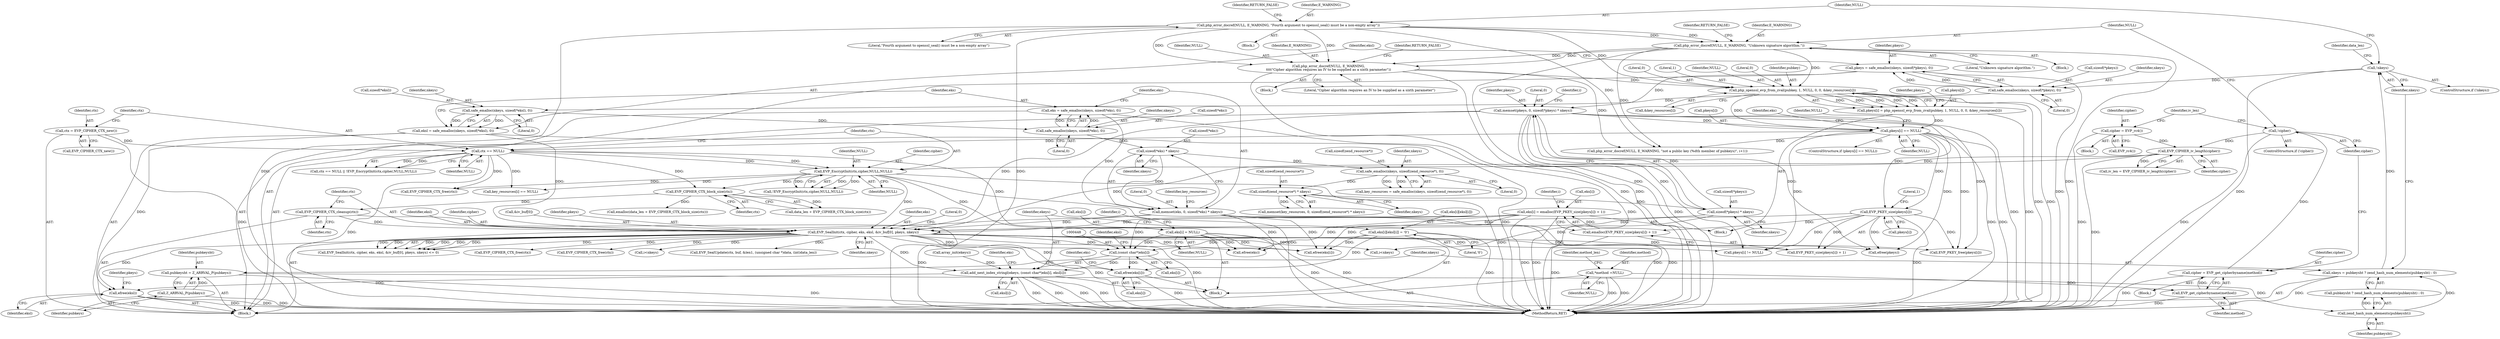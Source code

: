 digraph "0_php_91826a311dd37f4c4e5d605fa7af331e80ddd4c3@pointer" {
"1000447" [label="(Call,(const char*)eks[i])"];
"1000459" [label="(Call,eks[i] = NULL)"];
"1000337" [label="(Call,EVP_EncryptInit(ctx,cipher,NULL,NULL))"];
"1000333" [label="(Call,ctx == NULL)"];
"1000328" [label="(Call,ctx = EVP_CIPHER_CTX_new())"];
"1000299" [label="(Call,pkeys[i] == NULL)"];
"1000284" [label="(Call,pkeys[i] = php_openssl_evp_from_zval(pubkey, 1, NULL, 0, 0, &key_resources[i]))"];
"1000288" [label="(Call,php_openssl_evp_from_zval(pubkey, 1, NULL, 0, 0, &key_resources[i]))"];
"1000199" [label="(Call,php_error_docref(NULL, E_WARNING, \"Unknown signature algorithm.\"))"];
"1000180" [label="(Call,php_error_docref(NULL, E_WARNING, \"Fourth argument to openssl_seal() must be a non-empty array\"))"];
"1000221" [label="(Call,php_error_docref(NULL, E_WARNING,\n\t\t\t\t\"Cipher algorithm requires an IV to be supplied as a sixth parameter\"))"];
"1000272" [label="(Call,memset(pkeys, 0, sizeof(*pkeys) * nkeys))"];
"1000226" [label="(Call,pkeys = safe_emalloc(nkeys, sizeof(*pkeys), 0))"];
"1000228" [label="(Call,safe_emalloc(nkeys, sizeof(*pkeys), 0))"];
"1000177" [label="(Call,!nkeys)"];
"1000169" [label="(Call,nkeys = pubkeysht ? zend_hash_num_elements(pubkeysht) : 0)"];
"1000173" [label="(Call,zend_hash_num_elements(pubkeysht))"];
"1000165" [label="(Call,pubkeysht = Z_ARRVAL_P(pubkeys))"];
"1000167" [label="(Call,Z_ARRVAL_P(pubkeys))"];
"1000275" [label="(Call,sizeof(*pkeys) * nkeys)"];
"1000268" [label="(Call,sizeof(zend_resource*) * nkeys)"];
"1000260" [label="(Call,safe_emalloc(nkeys, sizeof(zend_resource*), 0))"];
"1000253" [label="(Call,sizeof(*eks) * nkeys)"];
"1000244" [label="(Call,safe_emalloc(nkeys, sizeof(*eks), 0))"];
"1000236" [label="(Call,safe_emalloc(nkeys, sizeof(*eksl), 0))"];
"1000211" [label="(Call,EVP_CIPHER_iv_length(cipher))"];
"1000206" [label="(Call,cipher = EVP_rc4())"];
"1000196" [label="(Call,!cipher)"];
"1000191" [label="(Call,cipher = EVP_get_cipherbyname(method))"];
"1000193" [label="(Call,EVP_get_cipherbyname(method))"];
"1000132" [label="(Call,*method =NULL)"];
"1000314" [label="(Call,eks[i] = emalloc(EVP_PKEY_size(pkeys[i]) + 1))"];
"1000318" [label="(Call,emalloc(EVP_PKEY_size(pkeys[i]) + 1))"];
"1000320" [label="(Call,EVP_PKEY_size(pkeys[i]))"];
"1000436" [label="(Call,eks[i][eksl[i]] = '\0')"];
"1000360" [label="(Call,EVP_SealInit(ctx, cipher, eks, eksl, &iv_buf[0], pkeys, nkeys))"];
"1000355" [label="(Call,EVP_CIPHER_CTX_cleanup(ctx))"];
"1000353" [label="(Call,EVP_CIPHER_CTX_block_size(ctx))"];
"1000250" [label="(Call,memset(eks, 0, sizeof(*eks) * nkeys))"];
"1000242" [label="(Call,eks = safe_emalloc(nkeys, sizeof(*eks), 0))"];
"1000234" [label="(Call,eksl = safe_emalloc(nkeys, sizeof(*eksl), 0))"];
"1000445" [label="(Call,add_next_index_stringl(ekeys, (const char*)eks[i], eksl[i]))"];
"1000531" [label="(Call,efree(eksl))"];
"1000455" [label="(Call,efree(eks[i]))"];
"1000166" [label="(Identifier,pubkeysht)"];
"1000293" [label="(Literal,0)"];
"1000272" [label="(Call,memset(pkeys, 0, sizeof(*pkeys) * nkeys))"];
"1000321" [label="(Call,pkeys[i])"];
"1000532" [label="(Identifier,eksl)"];
"1000221" [label="(Call,php_error_docref(NULL, E_WARNING,\n\t\t\t\t\"Cipher algorithm requires an IV to be supplied as a sixth parameter\"))"];
"1000203" [label="(Identifier,RETURN_FALSE)"];
"1000242" [label="(Call,eks = safe_emalloc(nkeys, sizeof(*eks), 0))"];
"1000343" [label="(Call,EVP_CIPHER_CTX_free(ctx))"];
"1000168" [label="(Identifier,pubkeys)"];
"1000246" [label="(Call,sizeof(*eks))"];
"1000262" [label="(Call,sizeof(zend_resource*))"];
"1000356" [label="(Identifier,ctx)"];
"1000290" [label="(Literal,1)"];
"1000192" [label="(Identifier,cipher)"];
"1000424" [label="(Call,array_init(ekeys))"];
"1000456" [label="(Call,eks[i])"];
"1000374" [label="(Call,EVP_SealUpdate(ctx, buf, &len1, (unsigned char *)data, (int)data_len))"];
"1000194" [label="(Identifier,method)"];
"1000169" [label="(Call,nkeys = pubkeysht ? zend_hash_num_elements(pubkeysht) : 0)"];
"1000170" [label="(Identifier,nkeys)"];
"1000351" [label="(Call,data_len + EVP_CIPHER_CTX_block_size(ctx))"];
"1000238" [label="(Call,sizeof(*eksl))"];
"1000326" [label="(Identifier,i)"];
"1000209" [label="(Call,iv_len = EVP_CIPHER_iv_length(cipher))"];
"1000195" [label="(ControlStructure,if (!cipher))"];
"1000165" [label="(Call,pubkeysht = Z_ARRVAL_P(pubkeys))"];
"1000132" [label="(Call,*method =NULL)"];
"1000510" [label="(Call,pkeys[i] != NULL)"];
"1000252" [label="(Literal,0)"];
"1000178" [label="(Identifier,nkeys)"];
"1000167" [label="(Call,Z_ARRVAL_P(pubkeys))"];
"1000364" [label="(Identifier,eksl)"];
"1000180" [label="(Call,php_error_docref(NULL, E_WARNING, \"Fourth argument to openssl_seal() must be a non-empty array\"))"];
"1000353" [label="(Call,EVP_CIPHER_CTX_block_size(ctx))"];
"1000533" [label="(Call,efree(pkeys))"];
"1000460" [label="(Call,eks[i])"];
"1000260" [label="(Call,safe_emalloc(nkeys, sizeof(zend_resource*), 0))"];
"1000234" [label="(Call,eksl = safe_emalloc(nkeys, sizeof(*eksl), 0))"];
"1000134" [label="(Identifier,NULL)"];
"1000370" [label="(Identifier,nkeys)"];
"1000362" [label="(Identifier,cipher)"];
"1000191" [label="(Call,cipher = EVP_get_cipherbyname(method))"];
"1000320" [label="(Call,EVP_PKEY_size(pkeys[i]))"];
"1000284" [label="(Call,pkeys[i] = php_openssl_evp_from_zval(pubkey, 1, NULL, 0, 0, &key_resources[i]))"];
"1000226" [label="(Call,pkeys = safe_emalloc(nkeys, sizeof(*pkeys), 0))"];
"1000268" [label="(Call,sizeof(zend_resource*) * nkeys)"];
"1000197" [label="(Identifier,cipher)"];
"1000525" [label="(Call,efree(eks[i]))"];
"1000315" [label="(Call,eks[i])"];
"1000337" [label="(Call,EVP_EncryptInit(ctx,cipher,NULL,NULL))"];
"1000177" [label="(Call,!nkeys)"];
"1000212" [label="(Identifier,cipher)"];
"1000294" [label="(Call,&key_resources[i])"];
"1000291" [label="(Identifier,NULL)"];
"1000251" [label="(Identifier,eks)"];
"1000259" [label="(Identifier,key_resources)"];
"1000208" [label="(Call,EVP_rc4())"];
"1000446" [label="(Identifier,ekeys)"];
"1000244" [label="(Call,safe_emalloc(nkeys, sizeof(*eks), 0))"];
"1000220" [label="(Block,)"];
"1000249" [label="(Literal,0)"];
"1000330" [label="(Call,EVP_CIPHER_CTX_new())"];
"1000237" [label="(Identifier,nkeys)"];
"1000261" [label="(Identifier,nkeys)"];
"1000171" [label="(Call,pubkeysht ? zend_hash_num_elements(pubkeysht) : 0)"];
"1000279" [label="(Identifier,nkeys)"];
"1000241" [label="(Literal,0)"];
"1000332" [label="(Call,ctx == NULL || !EVP_EncryptInit(ctx,cipher,NULL,NULL))"];
"1000207" [label="(Identifier,cipher)"];
"1000182" [label="(Identifier,E_WARNING)"];
"1000183" [label="(Literal,\"Fourth argument to openssl_seal() must be a non-empty array\")"];
"1000531" [label="(Call,efree(eksl))"];
"1000200" [label="(Identifier,NULL)"];
"1000361" [label="(Identifier,ctx)"];
"1000264" [label="(Literal,0)"];
"1000184" [label="(Identifier,RETURN_FALSE)"];
"1000336" [label="(Call,!EVP_EncryptInit(ctx,cipher,NULL,NULL))"];
"1000257" [label="(Identifier,nkeys)"];
"1000205" [label="(Block,)"];
"1000452" [label="(Call,eksl[i])"];
"1000245" [label="(Identifier,nkeys)"];
"1000459" [label="(Call,eks[i] = NULL)"];
"1000224" [label="(Literal,\"Cipher algorithm requires an IV to be supplied as a sixth parameter\")"];
"1000292" [label="(Literal,0)"];
"1000340" [label="(Identifier,NULL)"];
"1000186" [label="(Identifier,data_len)"];
"1000365" [label="(Call,&iv_buf[0])"];
"1000497" [label="(Call,i<nkeys)"];
"1000463" [label="(Identifier,NULL)"];
"1000300" [label="(Call,pkeys[i])"];
"1000359" [label="(Call,EVP_SealInit(ctx, cipher, eks, eksl, &iv_buf[0], pkeys, nkeys) <= 0)"];
"1000206" [label="(Call,cipher = EVP_rc4())"];
"1000210" [label="(Identifier,iv_len)"];
"1000354" [label="(Identifier,ctx)"];
"1000335" [label="(Identifier,NULL)"];
"1000299" [label="(Call,pkeys[i] == NULL)"];
"1000137" [label="(Identifier,method_len)"];
"1000181" [label="(Identifier,NULL)"];
"1000329" [label="(Identifier,ctx)"];
"1000305" [label="(Call,php_error_docref(NULL, E_WARNING, \"not a public key (%dth member of pubkeys)\", i+1))"];
"1000190" [label="(Block,)"];
"1000258" [label="(Call,key_resources = safe_emalloc(nkeys, sizeof(zend_resource*), 0))"];
"1000324" [label="(Literal,1)"];
"1000301" [label="(Identifier,pkeys)"];
"1000369" [label="(Identifier,pkeys)"];
"1000490" [label="(Call,EVP_CIPHER_CTX_free(ctx))"];
"1000444" [label="(Literal,'\0')"];
"1000276" [label="(Call,sizeof(*pkeys))"];
"1000228" [label="(Call,safe_emalloc(nkeys, sizeof(*pkeys), 0))"];
"1000179" [label="(Block,)"];
"1000271" [label="(Identifier,nkeys)"];
"1000449" [label="(Call,eks[i])"];
"1000318" [label="(Call,emalloc(EVP_PKEY_size(pkeys[i]) + 1))"];
"1000227" [label="(Identifier,pkeys)"];
"1000201" [label="(Identifier,E_WARNING)"];
"1000196" [label="(Call,!cipher)"];
"1000288" [label="(Call,php_openssl_evp_from_zval(pubkey, 1, NULL, 0, 0, &key_resources[i]))"];
"1000243" [label="(Identifier,eks)"];
"1000436" [label="(Call,eks[i][eksl[i]] = '\0')"];
"1000537" [label="(MethodReturn,RET)"];
"1000461" [label="(Identifier,eks)"];
"1000341" [label="(Identifier,NULL)"];
"1000199" [label="(Call,php_error_docref(NULL, E_WARNING, \"Unknown signature algorithm.\"))"];
"1000273" [label="(Identifier,pkeys)"];
"1000338" [label="(Identifier,ctx)"];
"1000275" [label="(Call,sizeof(*pkeys) * nkeys)"];
"1000176" [label="(ControlStructure,if (!nkeys))"];
"1000236" [label="(Call,safe_emalloc(nkeys, sizeof(*eksl), 0))"];
"1000174" [label="(Identifier,pubkeysht)"];
"1000316" [label="(Identifier,eks)"];
"1000223" [label="(Identifier,E_WARNING)"];
"1000225" [label="(Identifier,RETURN_FALSE)"];
"1000457" [label="(Identifier,eks)"];
"1000355" [label="(Call,EVP_CIPHER_CTX_cleanup(ctx))"];
"1000363" [label="(Identifier,eks)"];
"1000193" [label="(Call,EVP_get_cipherbyname(method))"];
"1000516" [label="(Call,EVP_PKEY_free(pkeys[i]))"];
"1000222" [label="(Identifier,NULL)"];
"1000360" [label="(Call,EVP_SealInit(ctx, cipher, eks, eksl, &iv_buf[0], pkeys, nkeys))"];
"1000505" [label="(Call,key_resources[i] == NULL)"];
"1000235" [label="(Identifier,eksl)"];
"1000306" [label="(Identifier,NULL)"];
"1000211" [label="(Call,EVP_CIPHER_iv_length(cipher))"];
"1000453" [label="(Identifier,eksl)"];
"1000434" [label="(Identifier,i)"];
"1000435" [label="(Block,)"];
"1000202" [label="(Literal,\"Unknown signature algorithm.\")"];
"1000233" [label="(Literal,0)"];
"1000396" [label="(Call,EVP_CIPHER_CTX_free(ctx))"];
"1000534" [label="(Identifier,pkeys)"];
"1000105" [label="(Block,)"];
"1000173" [label="(Call,zend_hash_num_elements(pubkeysht))"];
"1000430" [label="(Call,i<nkeys)"];
"1000289" [label="(Identifier,pubkey)"];
"1000230" [label="(Call,sizeof(*pkeys))"];
"1000229" [label="(Identifier,nkeys)"];
"1000455" [label="(Call,efree(eks[i]))"];
"1000285" [label="(Call,pkeys[i])"];
"1000371" [label="(Literal,0)"];
"1000254" [label="(Call,sizeof(*eks))"];
"1000253" [label="(Call,sizeof(*eks) * nkeys)"];
"1000437" [label="(Call,eks[i][eksl[i]])"];
"1000303" [label="(Identifier,NULL)"];
"1000334" [label="(Identifier,ctx)"];
"1000283" [label="(Block,)"];
"1000447" [label="(Call,(const char*)eks[i])"];
"1000333" [label="(Call,ctx == NULL)"];
"1000314" [label="(Call,eks[i] = emalloc(EVP_PKEY_size(pkeys[i]) + 1))"];
"1000269" [label="(Call,sizeof(zend_resource*))"];
"1000350" [label="(Call,emalloc(data_len + EVP_CIPHER_CTX_block_size(ctx)))"];
"1000274" [label="(Literal,0)"];
"1000133" [label="(Identifier,method)"];
"1000298" [label="(ControlStructure,if (pkeys[i] == NULL))"];
"1000281" [label="(Identifier,i)"];
"1000250" [label="(Call,memset(eks, 0, sizeof(*eks) * nkeys))"];
"1000339" [label="(Identifier,cipher)"];
"1000328" [label="(Call,ctx = EVP_CIPHER_CTX_new())"];
"1000198" [label="(Block,)"];
"1000265" [label="(Call,memset(key_resources, 0, sizeof(zend_resource*) * nkeys))"];
"1000529" [label="(Call,efree(eks))"];
"1000445" [label="(Call,add_next_index_stringl(ekeys, (const char*)eks[i], eksl[i]))"];
"1000319" [label="(Call,EVP_PKEY_size(pkeys[i]) + 1)"];
"1000447" -> "1000445"  [label="AST: "];
"1000447" -> "1000449"  [label="CFG: "];
"1000448" -> "1000447"  [label="AST: "];
"1000449" -> "1000447"  [label="AST: "];
"1000453" -> "1000447"  [label="CFG: "];
"1000447" -> "1000445"  [label="DDG: "];
"1000459" -> "1000447"  [label="DDG: "];
"1000314" -> "1000447"  [label="DDG: "];
"1000436" -> "1000447"  [label="DDG: "];
"1000360" -> "1000447"  [label="DDG: "];
"1000447" -> "1000455"  [label="DDG: "];
"1000459" -> "1000435"  [label="AST: "];
"1000459" -> "1000463"  [label="CFG: "];
"1000460" -> "1000459"  [label="AST: "];
"1000463" -> "1000459"  [label="AST: "];
"1000434" -> "1000459"  [label="CFG: "];
"1000459" -> "1000537"  [label="DDG: "];
"1000459" -> "1000537"  [label="DDG: "];
"1000337" -> "1000459"  [label="DDG: "];
"1000333" -> "1000459"  [label="DDG: "];
"1000459" -> "1000525"  [label="DDG: "];
"1000459" -> "1000529"  [label="DDG: "];
"1000337" -> "1000336"  [label="AST: "];
"1000337" -> "1000341"  [label="CFG: "];
"1000338" -> "1000337"  [label="AST: "];
"1000339" -> "1000337"  [label="AST: "];
"1000340" -> "1000337"  [label="AST: "];
"1000341" -> "1000337"  [label="AST: "];
"1000336" -> "1000337"  [label="CFG: "];
"1000337" -> "1000537"  [label="DDG: "];
"1000337" -> "1000537"  [label="DDG: "];
"1000337" -> "1000336"  [label="DDG: "];
"1000337" -> "1000336"  [label="DDG: "];
"1000337" -> "1000336"  [label="DDG: "];
"1000333" -> "1000337"  [label="DDG: "];
"1000333" -> "1000337"  [label="DDG: "];
"1000211" -> "1000337"  [label="DDG: "];
"1000337" -> "1000343"  [label="DDG: "];
"1000337" -> "1000353"  [label="DDG: "];
"1000337" -> "1000360"  [label="DDG: "];
"1000337" -> "1000505"  [label="DDG: "];
"1000333" -> "1000332"  [label="AST: "];
"1000333" -> "1000335"  [label="CFG: "];
"1000334" -> "1000333"  [label="AST: "];
"1000335" -> "1000333"  [label="AST: "];
"1000338" -> "1000333"  [label="CFG: "];
"1000332" -> "1000333"  [label="CFG: "];
"1000333" -> "1000537"  [label="DDG: "];
"1000333" -> "1000332"  [label="DDG: "];
"1000333" -> "1000332"  [label="DDG: "];
"1000328" -> "1000333"  [label="DDG: "];
"1000299" -> "1000333"  [label="DDG: "];
"1000333" -> "1000343"  [label="DDG: "];
"1000333" -> "1000353"  [label="DDG: "];
"1000333" -> "1000505"  [label="DDG: "];
"1000328" -> "1000105"  [label="AST: "];
"1000328" -> "1000330"  [label="CFG: "];
"1000329" -> "1000328"  [label="AST: "];
"1000330" -> "1000328"  [label="AST: "];
"1000334" -> "1000328"  [label="CFG: "];
"1000328" -> "1000537"  [label="DDG: "];
"1000299" -> "1000298"  [label="AST: "];
"1000299" -> "1000303"  [label="CFG: "];
"1000300" -> "1000299"  [label="AST: "];
"1000303" -> "1000299"  [label="AST: "];
"1000306" -> "1000299"  [label="CFG: "];
"1000316" -> "1000299"  [label="CFG: "];
"1000299" -> "1000537"  [label="DDG: "];
"1000299" -> "1000537"  [label="DDG: "];
"1000284" -> "1000299"  [label="DDG: "];
"1000272" -> "1000299"  [label="DDG: "];
"1000288" -> "1000299"  [label="DDG: "];
"1000299" -> "1000305"  [label="DDG: "];
"1000299" -> "1000320"  [label="DDG: "];
"1000299" -> "1000510"  [label="DDG: "];
"1000299" -> "1000516"  [label="DDG: "];
"1000299" -> "1000533"  [label="DDG: "];
"1000284" -> "1000283"  [label="AST: "];
"1000284" -> "1000288"  [label="CFG: "];
"1000285" -> "1000284"  [label="AST: "];
"1000288" -> "1000284"  [label="AST: "];
"1000301" -> "1000284"  [label="CFG: "];
"1000284" -> "1000537"  [label="DDG: "];
"1000288" -> "1000284"  [label="DDG: "];
"1000288" -> "1000284"  [label="DDG: "];
"1000288" -> "1000284"  [label="DDG: "];
"1000288" -> "1000284"  [label="DDG: "];
"1000288" -> "1000284"  [label="DDG: "];
"1000288" -> "1000294"  [label="CFG: "];
"1000289" -> "1000288"  [label="AST: "];
"1000290" -> "1000288"  [label="AST: "];
"1000291" -> "1000288"  [label="AST: "];
"1000292" -> "1000288"  [label="AST: "];
"1000293" -> "1000288"  [label="AST: "];
"1000294" -> "1000288"  [label="AST: "];
"1000288" -> "1000537"  [label="DDG: "];
"1000288" -> "1000537"  [label="DDG: "];
"1000199" -> "1000288"  [label="DDG: "];
"1000180" -> "1000288"  [label="DDG: "];
"1000221" -> "1000288"  [label="DDG: "];
"1000199" -> "1000198"  [label="AST: "];
"1000199" -> "1000202"  [label="CFG: "];
"1000200" -> "1000199"  [label="AST: "];
"1000201" -> "1000199"  [label="AST: "];
"1000202" -> "1000199"  [label="AST: "];
"1000203" -> "1000199"  [label="CFG: "];
"1000199" -> "1000537"  [label="DDG: "];
"1000199" -> "1000537"  [label="DDG: "];
"1000180" -> "1000199"  [label="DDG: "];
"1000180" -> "1000199"  [label="DDG: "];
"1000199" -> "1000221"  [label="DDG: "];
"1000199" -> "1000221"  [label="DDG: "];
"1000199" -> "1000305"  [label="DDG: "];
"1000180" -> "1000179"  [label="AST: "];
"1000180" -> "1000183"  [label="CFG: "];
"1000181" -> "1000180"  [label="AST: "];
"1000182" -> "1000180"  [label="AST: "];
"1000183" -> "1000180"  [label="AST: "];
"1000184" -> "1000180"  [label="CFG: "];
"1000180" -> "1000537"  [label="DDG: "];
"1000180" -> "1000537"  [label="DDG: "];
"1000180" -> "1000221"  [label="DDG: "];
"1000180" -> "1000221"  [label="DDG: "];
"1000180" -> "1000305"  [label="DDG: "];
"1000221" -> "1000220"  [label="AST: "];
"1000221" -> "1000224"  [label="CFG: "];
"1000222" -> "1000221"  [label="AST: "];
"1000223" -> "1000221"  [label="AST: "];
"1000224" -> "1000221"  [label="AST: "];
"1000225" -> "1000221"  [label="CFG: "];
"1000221" -> "1000537"  [label="DDG: "];
"1000221" -> "1000537"  [label="DDG: "];
"1000221" -> "1000305"  [label="DDG: "];
"1000272" -> "1000105"  [label="AST: "];
"1000272" -> "1000275"  [label="CFG: "];
"1000273" -> "1000272"  [label="AST: "];
"1000274" -> "1000272"  [label="AST: "];
"1000275" -> "1000272"  [label="AST: "];
"1000281" -> "1000272"  [label="CFG: "];
"1000272" -> "1000537"  [label="DDG: "];
"1000272" -> "1000537"  [label="DDG: "];
"1000226" -> "1000272"  [label="DDG: "];
"1000275" -> "1000272"  [label="DDG: "];
"1000272" -> "1000320"  [label="DDG: "];
"1000272" -> "1000360"  [label="DDG: "];
"1000272" -> "1000510"  [label="DDG: "];
"1000272" -> "1000516"  [label="DDG: "];
"1000272" -> "1000533"  [label="DDG: "];
"1000226" -> "1000105"  [label="AST: "];
"1000226" -> "1000228"  [label="CFG: "];
"1000227" -> "1000226"  [label="AST: "];
"1000228" -> "1000226"  [label="AST: "];
"1000235" -> "1000226"  [label="CFG: "];
"1000226" -> "1000537"  [label="DDG: "];
"1000228" -> "1000226"  [label="DDG: "];
"1000228" -> "1000226"  [label="DDG: "];
"1000228" -> "1000233"  [label="CFG: "];
"1000229" -> "1000228"  [label="AST: "];
"1000230" -> "1000228"  [label="AST: "];
"1000233" -> "1000228"  [label="AST: "];
"1000177" -> "1000228"  [label="DDG: "];
"1000228" -> "1000236"  [label="DDG: "];
"1000177" -> "1000176"  [label="AST: "];
"1000177" -> "1000178"  [label="CFG: "];
"1000178" -> "1000177"  [label="AST: "];
"1000181" -> "1000177"  [label="CFG: "];
"1000186" -> "1000177"  [label="CFG: "];
"1000177" -> "1000537"  [label="DDG: "];
"1000169" -> "1000177"  [label="DDG: "];
"1000169" -> "1000105"  [label="AST: "];
"1000169" -> "1000171"  [label="CFG: "];
"1000170" -> "1000169"  [label="AST: "];
"1000171" -> "1000169"  [label="AST: "];
"1000178" -> "1000169"  [label="CFG: "];
"1000169" -> "1000537"  [label="DDG: "];
"1000173" -> "1000169"  [label="DDG: "];
"1000173" -> "1000171"  [label="AST: "];
"1000173" -> "1000174"  [label="CFG: "];
"1000174" -> "1000173"  [label="AST: "];
"1000171" -> "1000173"  [label="CFG: "];
"1000173" -> "1000171"  [label="DDG: "];
"1000165" -> "1000173"  [label="DDG: "];
"1000165" -> "1000105"  [label="AST: "];
"1000165" -> "1000167"  [label="CFG: "];
"1000166" -> "1000165"  [label="AST: "];
"1000167" -> "1000165"  [label="AST: "];
"1000170" -> "1000165"  [label="CFG: "];
"1000165" -> "1000537"  [label="DDG: "];
"1000167" -> "1000165"  [label="DDG: "];
"1000167" -> "1000168"  [label="CFG: "];
"1000168" -> "1000167"  [label="AST: "];
"1000167" -> "1000537"  [label="DDG: "];
"1000275" -> "1000279"  [label="CFG: "];
"1000276" -> "1000275"  [label="AST: "];
"1000279" -> "1000275"  [label="AST: "];
"1000268" -> "1000275"  [label="DDG: "];
"1000275" -> "1000360"  [label="DDG: "];
"1000275" -> "1000497"  [label="DDG: "];
"1000268" -> "1000265"  [label="AST: "];
"1000268" -> "1000271"  [label="CFG: "];
"1000269" -> "1000268"  [label="AST: "];
"1000271" -> "1000268"  [label="AST: "];
"1000265" -> "1000268"  [label="CFG: "];
"1000268" -> "1000265"  [label="DDG: "];
"1000260" -> "1000268"  [label="DDG: "];
"1000260" -> "1000258"  [label="AST: "];
"1000260" -> "1000264"  [label="CFG: "];
"1000261" -> "1000260"  [label="AST: "];
"1000262" -> "1000260"  [label="AST: "];
"1000264" -> "1000260"  [label="AST: "];
"1000258" -> "1000260"  [label="CFG: "];
"1000260" -> "1000258"  [label="DDG: "];
"1000260" -> "1000258"  [label="DDG: "];
"1000253" -> "1000260"  [label="DDG: "];
"1000253" -> "1000250"  [label="AST: "];
"1000253" -> "1000257"  [label="CFG: "];
"1000254" -> "1000253"  [label="AST: "];
"1000257" -> "1000253"  [label="AST: "];
"1000250" -> "1000253"  [label="CFG: "];
"1000253" -> "1000250"  [label="DDG: "];
"1000244" -> "1000253"  [label="DDG: "];
"1000244" -> "1000242"  [label="AST: "];
"1000244" -> "1000249"  [label="CFG: "];
"1000245" -> "1000244"  [label="AST: "];
"1000246" -> "1000244"  [label="AST: "];
"1000249" -> "1000244"  [label="AST: "];
"1000242" -> "1000244"  [label="CFG: "];
"1000244" -> "1000242"  [label="DDG: "];
"1000244" -> "1000242"  [label="DDG: "];
"1000236" -> "1000244"  [label="DDG: "];
"1000236" -> "1000234"  [label="AST: "];
"1000236" -> "1000241"  [label="CFG: "];
"1000237" -> "1000236"  [label="AST: "];
"1000238" -> "1000236"  [label="AST: "];
"1000241" -> "1000236"  [label="AST: "];
"1000234" -> "1000236"  [label="CFG: "];
"1000236" -> "1000234"  [label="DDG: "];
"1000236" -> "1000234"  [label="DDG: "];
"1000211" -> "1000209"  [label="AST: "];
"1000211" -> "1000212"  [label="CFG: "];
"1000212" -> "1000211"  [label="AST: "];
"1000209" -> "1000211"  [label="CFG: "];
"1000211" -> "1000537"  [label="DDG: "];
"1000211" -> "1000209"  [label="DDG: "];
"1000206" -> "1000211"  [label="DDG: "];
"1000196" -> "1000211"  [label="DDG: "];
"1000211" -> "1000360"  [label="DDG: "];
"1000206" -> "1000205"  [label="AST: "];
"1000206" -> "1000208"  [label="CFG: "];
"1000207" -> "1000206"  [label="AST: "];
"1000208" -> "1000206"  [label="AST: "];
"1000210" -> "1000206"  [label="CFG: "];
"1000206" -> "1000537"  [label="DDG: "];
"1000196" -> "1000195"  [label="AST: "];
"1000196" -> "1000197"  [label="CFG: "];
"1000197" -> "1000196"  [label="AST: "];
"1000200" -> "1000196"  [label="CFG: "];
"1000210" -> "1000196"  [label="CFG: "];
"1000196" -> "1000537"  [label="DDG: "];
"1000191" -> "1000196"  [label="DDG: "];
"1000191" -> "1000190"  [label="AST: "];
"1000191" -> "1000193"  [label="CFG: "];
"1000192" -> "1000191"  [label="AST: "];
"1000193" -> "1000191"  [label="AST: "];
"1000197" -> "1000191"  [label="CFG: "];
"1000191" -> "1000537"  [label="DDG: "];
"1000193" -> "1000191"  [label="DDG: "];
"1000193" -> "1000194"  [label="CFG: "];
"1000194" -> "1000193"  [label="AST: "];
"1000193" -> "1000537"  [label="DDG: "];
"1000132" -> "1000193"  [label="DDG: "];
"1000132" -> "1000105"  [label="AST: "];
"1000132" -> "1000134"  [label="CFG: "];
"1000133" -> "1000132"  [label="AST: "];
"1000134" -> "1000132"  [label="AST: "];
"1000137" -> "1000132"  [label="CFG: "];
"1000132" -> "1000537"  [label="DDG: "];
"1000132" -> "1000537"  [label="DDG: "];
"1000314" -> "1000283"  [label="AST: "];
"1000314" -> "1000318"  [label="CFG: "];
"1000315" -> "1000314"  [label="AST: "];
"1000318" -> "1000314"  [label="AST: "];
"1000326" -> "1000314"  [label="CFG: "];
"1000314" -> "1000537"  [label="DDG: "];
"1000314" -> "1000537"  [label="DDG: "];
"1000318" -> "1000314"  [label="DDG: "];
"1000314" -> "1000360"  [label="DDG: "];
"1000314" -> "1000525"  [label="DDG: "];
"1000314" -> "1000529"  [label="DDG: "];
"1000318" -> "1000319"  [label="CFG: "];
"1000319" -> "1000318"  [label="AST: "];
"1000318" -> "1000537"  [label="DDG: "];
"1000320" -> "1000318"  [label="DDG: "];
"1000320" -> "1000319"  [label="AST: "];
"1000320" -> "1000321"  [label="CFG: "];
"1000321" -> "1000320"  [label="AST: "];
"1000324" -> "1000320"  [label="CFG: "];
"1000320" -> "1000537"  [label="DDG: "];
"1000320" -> "1000319"  [label="DDG: "];
"1000320" -> "1000360"  [label="DDG: "];
"1000320" -> "1000510"  [label="DDG: "];
"1000320" -> "1000516"  [label="DDG: "];
"1000320" -> "1000533"  [label="DDG: "];
"1000436" -> "1000435"  [label="AST: "];
"1000436" -> "1000444"  [label="CFG: "];
"1000437" -> "1000436"  [label="AST: "];
"1000444" -> "1000436"  [label="AST: "];
"1000446" -> "1000436"  [label="CFG: "];
"1000436" -> "1000537"  [label="DDG: "];
"1000436" -> "1000455"  [label="DDG: "];
"1000436" -> "1000525"  [label="DDG: "];
"1000360" -> "1000359"  [label="AST: "];
"1000360" -> "1000370"  [label="CFG: "];
"1000361" -> "1000360"  [label="AST: "];
"1000362" -> "1000360"  [label="AST: "];
"1000363" -> "1000360"  [label="AST: "];
"1000364" -> "1000360"  [label="AST: "];
"1000365" -> "1000360"  [label="AST: "];
"1000369" -> "1000360"  [label="AST: "];
"1000370" -> "1000360"  [label="AST: "];
"1000371" -> "1000360"  [label="CFG: "];
"1000360" -> "1000537"  [label="DDG: "];
"1000360" -> "1000537"  [label="DDG: "];
"1000360" -> "1000359"  [label="DDG: "];
"1000360" -> "1000359"  [label="DDG: "];
"1000360" -> "1000359"  [label="DDG: "];
"1000360" -> "1000359"  [label="DDG: "];
"1000360" -> "1000359"  [label="DDG: "];
"1000360" -> "1000359"  [label="DDG: "];
"1000360" -> "1000359"  [label="DDG: "];
"1000355" -> "1000360"  [label="DDG: "];
"1000250" -> "1000360"  [label="DDG: "];
"1000234" -> "1000360"  [label="DDG: "];
"1000360" -> "1000374"  [label="DDG: "];
"1000360" -> "1000396"  [label="DDG: "];
"1000360" -> "1000430"  [label="DDG: "];
"1000360" -> "1000445"  [label="DDG: "];
"1000360" -> "1000455"  [label="DDG: "];
"1000360" -> "1000490"  [label="DDG: "];
"1000360" -> "1000497"  [label="DDG: "];
"1000360" -> "1000510"  [label="DDG: "];
"1000360" -> "1000516"  [label="DDG: "];
"1000360" -> "1000525"  [label="DDG: "];
"1000360" -> "1000529"  [label="DDG: "];
"1000360" -> "1000531"  [label="DDG: "];
"1000360" -> "1000533"  [label="DDG: "];
"1000355" -> "1000105"  [label="AST: "];
"1000355" -> "1000356"  [label="CFG: "];
"1000356" -> "1000355"  [label="AST: "];
"1000361" -> "1000355"  [label="CFG: "];
"1000355" -> "1000537"  [label="DDG: "];
"1000353" -> "1000355"  [label="DDG: "];
"1000353" -> "1000351"  [label="AST: "];
"1000353" -> "1000354"  [label="CFG: "];
"1000354" -> "1000353"  [label="AST: "];
"1000351" -> "1000353"  [label="CFG: "];
"1000353" -> "1000350"  [label="DDG: "];
"1000353" -> "1000351"  [label="DDG: "];
"1000250" -> "1000105"  [label="AST: "];
"1000251" -> "1000250"  [label="AST: "];
"1000252" -> "1000250"  [label="AST: "];
"1000259" -> "1000250"  [label="CFG: "];
"1000250" -> "1000537"  [label="DDG: "];
"1000250" -> "1000537"  [label="DDG: "];
"1000242" -> "1000250"  [label="DDG: "];
"1000250" -> "1000525"  [label="DDG: "];
"1000250" -> "1000529"  [label="DDG: "];
"1000242" -> "1000105"  [label="AST: "];
"1000243" -> "1000242"  [label="AST: "];
"1000251" -> "1000242"  [label="CFG: "];
"1000242" -> "1000537"  [label="DDG: "];
"1000234" -> "1000105"  [label="AST: "];
"1000235" -> "1000234"  [label="AST: "];
"1000243" -> "1000234"  [label="CFG: "];
"1000234" -> "1000537"  [label="DDG: "];
"1000234" -> "1000531"  [label="DDG: "];
"1000445" -> "1000435"  [label="AST: "];
"1000445" -> "1000452"  [label="CFG: "];
"1000446" -> "1000445"  [label="AST: "];
"1000452" -> "1000445"  [label="AST: "];
"1000457" -> "1000445"  [label="CFG: "];
"1000445" -> "1000537"  [label="DDG: "];
"1000445" -> "1000537"  [label="DDG: "];
"1000445" -> "1000537"  [label="DDG: "];
"1000445" -> "1000537"  [label="DDG: "];
"1000424" -> "1000445"  [label="DDG: "];
"1000445" -> "1000531"  [label="DDG: "];
"1000531" -> "1000105"  [label="AST: "];
"1000531" -> "1000532"  [label="CFG: "];
"1000532" -> "1000531"  [label="AST: "];
"1000534" -> "1000531"  [label="CFG: "];
"1000531" -> "1000537"  [label="DDG: "];
"1000531" -> "1000537"  [label="DDG: "];
"1000455" -> "1000435"  [label="AST: "];
"1000455" -> "1000456"  [label="CFG: "];
"1000456" -> "1000455"  [label="AST: "];
"1000461" -> "1000455"  [label="CFG: "];
"1000455" -> "1000537"  [label="DDG: "];
}
